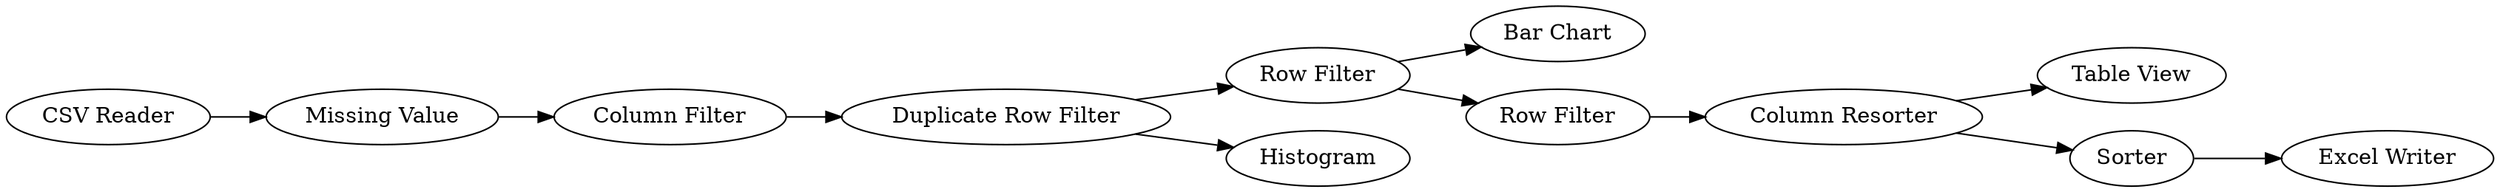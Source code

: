 digraph {
	1 [label="CSV Reader"]
	2 [label="Missing Value"]
	3 [label="Column Filter"]
	4 [label="Duplicate Row Filter"]
	5 [label="Row Filter"]
	6 [label=Histogram]
	7 [label="Bar Chart"]
	8 [label="Row Filter"]
	9 [label="Column Resorter"]
	10 [label="Table View"]
	11 [label=Sorter]
	12 [label="Excel Writer"]
	1 -> 2
	2 -> 3
	3 -> 4
	4 -> 5
	4 -> 6
	5 -> 7
	5 -> 8
	8 -> 9
	9 -> 10
	9 -> 11
	11 -> 12
	rankdir=LR
}
